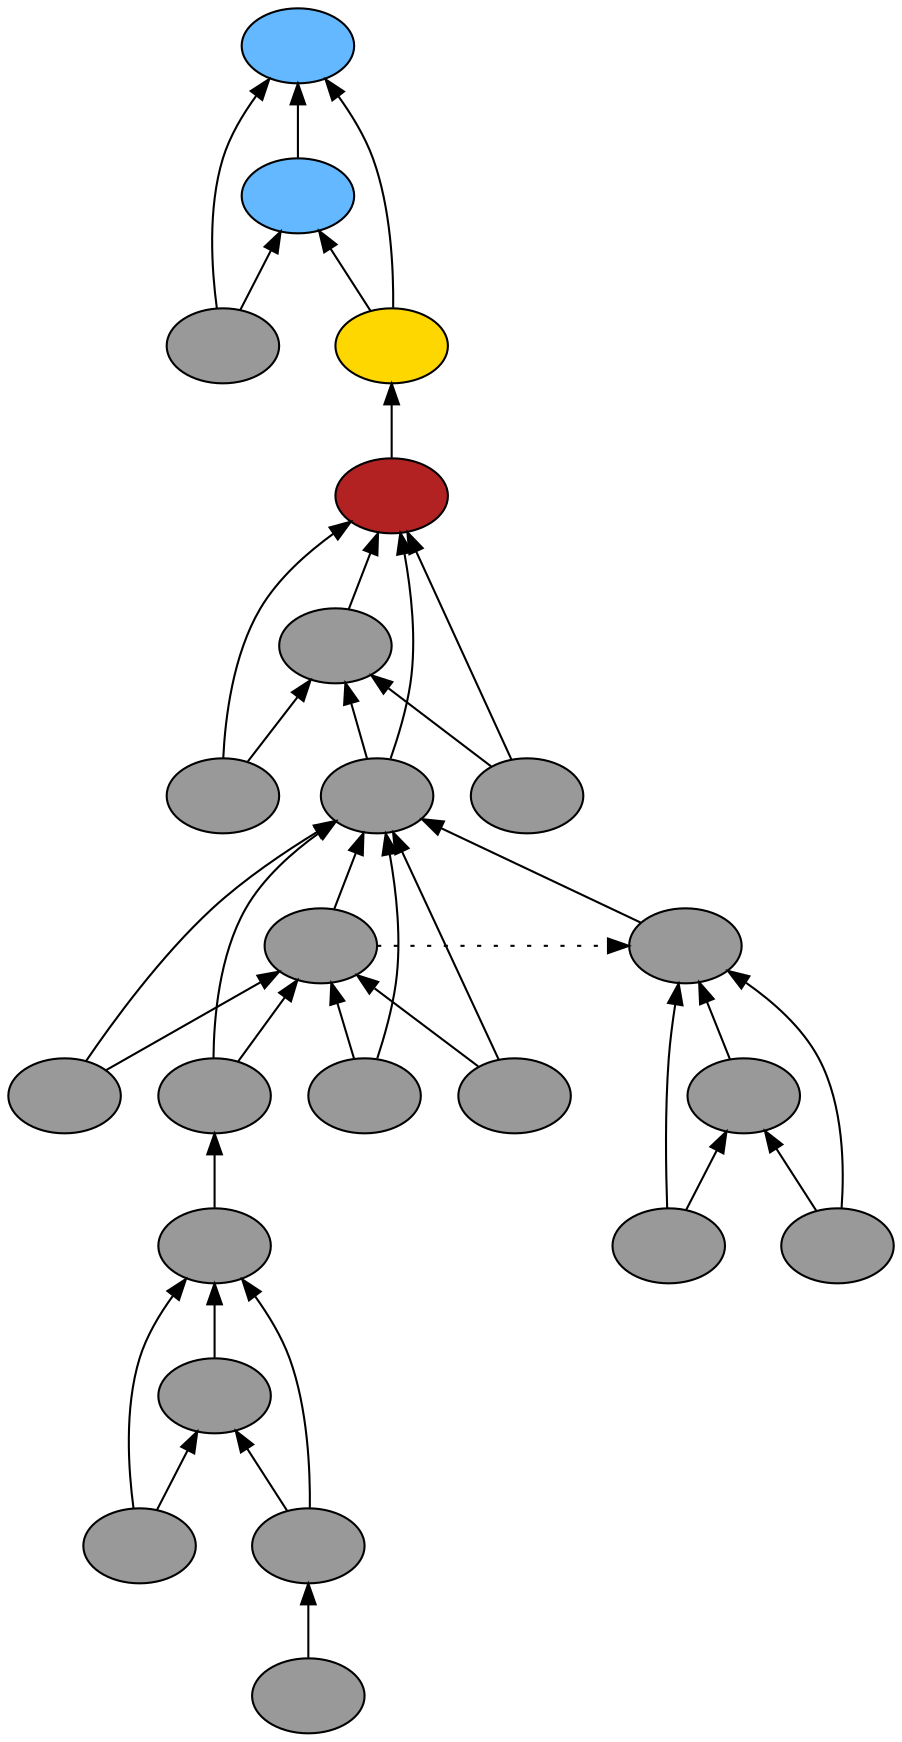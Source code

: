 digraph {
rankdir=BT
fontsize=24
subgraph clster1 {
subgraph clster2 {
"49603280"["fillcolor"="grey60" "fontsize"="24" "label"="" "shape"="ellipse" "style"="filled" ]
}

subgraph clster3 {
"49578432"["fillcolor"="grey60" "fontsize"="24" "label"="" "shape"="ellipse" "style"="filled" ]
"49548896"["fillcolor"="grey60" "fontsize"="24" "label"="" "shape"="ellipse" "style"="filled" ]
"57660304"["fillcolor"="grey60" "fontsize"="24" "label"="" "shape"="ellipse" "style"="filled" ]
"52681840"["fillcolor"="grey60" "fontsize"="24" "label"="" "shape"="ellipse" "style"="filled" ]
}

subgraph clster4 {
"52397680"["fillcolor"="firebrick" "fontsize"="24" "label"="" "shape"="ellipse" "style"="filled" ]
"50247536"["fillcolor"="grey60" "fontsize"="24" "label"="" "shape"="ellipse" "style"="filled" ]
"53333456"["fillcolor"="grey60" "fontsize"="24" "label"="" "shape"="ellipse" "style"="filled" ]
"53215552"["fillcolor"="grey60" "fontsize"="24" "label"="" "shape"="ellipse" "style"="filled" ]
"53080080"["fillcolor"="grey60" "fontsize"="24" "label"="" "shape"="ellipse" "style"="filled" ]
"57253040"["fillcolor"="grey60" "fontsize"="24" "label"="" "shape"="ellipse" "style"="filled" ]
"48783584"["fillcolor"="grey60" "fontsize"="24" "label"="" "shape"="ellipse" "style"="filled" ]
"50481568"["fillcolor"="grey60" "fontsize"="24" "label"="" "shape"="ellipse" "style"="filled" ]
"53080768"["fillcolor"="grey60" "fontsize"="24" "label"="" "shape"="ellipse" "style"="filled" ]
"55107072"["fillcolor"="grey60" "fontsize"="24" "label"="" "shape"="ellipse" "style"="filled" ]
}

subgraph clster5 {
"53296304"["fillcolor"="steelblue1" "fontsize"="24" "label"="" "shape"="ellipse" "style"="filled" ]
"58648144"["fillcolor"="steelblue1" "fontsize"="24" "label"="" "shape"="ellipse" "style"="filled" ]
"52404240"["fillcolor"="grey60" "fontsize"="24" "label"="" "shape"="ellipse" "style"="filled" ]
"49620848"["fillcolor"="gold" "fontsize"="24" "label"="" "shape"="ellipse" "style"="filled" ]
}

}

subgraph clster6 {
"54608032"["fillcolor"="grey60" "fontsize"="24" "label"="" "shape"="ellipse" "style"="filled" ]
"55036928"["fillcolor"="grey60" "fontsize"="24" "label"="" "shape"="ellipse" "style"="filled" ]
"53085776"["fillcolor"="grey60" "fontsize"="24" "label"="" "shape"="ellipse" "style"="filled" ]
"58183536"["fillcolor"="grey60" "fontsize"="24" "label"="" "shape"="ellipse" "style"="filled" ]
}

"57660304" -> "49578432"["arrowhead"="normal" "color"="black" "constraint"="true" "style"="solid" ]
"57660304" -> "49548896"["arrowhead"="normal" "color"="black" "constraint"="true" "style"="solid" ]
"52681840" -> "49578432"["arrowhead"="normal" "color"="black" "constraint"="true" "style"="solid" ]
"52681840" -> "49548896"["arrowhead"="normal" "color"="black" "constraint"="true" "style"="solid" ]
"49603280" -> "52681840"["arrowhead"="normal" "color"="black" "constraint"="true" "style"="solid" ]
"49548896" -> "49578432"["arrowhead"="normal" "color"="black" "constraint"="true" "style"="solid" ]
"53333456" -> "52397680"["arrowhead"="normal" "color"="black" "constraint"="true" "style"="solid" ]
"53333456" -> "50247536"["arrowhead"="normal" "color"="black" "constraint"="true" "style"="solid" ]
"53215552" -> "52397680"["arrowhead"="normal" "color"="black" "constraint"="true" "style"="solid" ]
"53215552" -> "50247536"["arrowhead"="normal" "color"="black" "constraint"="true" "style"="solid" ]
"57253040" -> "53215552"["arrowhead"="normal" "color"="black" "constraint"="true" "style"="solid" ]
"57253040" -> "53080080"["arrowhead"="normal" "color"="black" "constraint"="true" "style"="solid" ]
"48783584" -> "53215552"["arrowhead"="normal" "color"="black" "constraint"="true" "style"="solid" ]
"48783584" -> "53080080"["arrowhead"="normal" "color"="black" "constraint"="true" "style"="solid" ]
"49578432" -> "48783584"["arrowhead"="normal" "color"="black" "constraint"="true" "style"="solid" ]
"50481568" -> "53215552"["arrowhead"="normal" "color"="black" "constraint"="true" "style"="solid" ]
"50481568" -> "53080080"["arrowhead"="normal" "color"="black" "constraint"="true" "style"="solid" ]
"53080768" -> "53215552"["arrowhead"="normal" "color"="black" "constraint"="true" "style"="solid" ]
"53080768" -> "53080080"["arrowhead"="normal" "color"="black" "constraint"="true" "style"="solid" ]
"53080080" -> "53215552"["arrowhead"="normal" "color"="black" "constraint"="true" "style"="solid" ]
"54608032" -> "53215552"["arrowhead"="normal" "color"="black" "constraint"="true" "style"="solid" ]
"53080080" -> "54608032"["arrowhead"="normal" "color"="black" "constraint"="false" "style"="dotted" ]
"55107072" -> "52397680"["arrowhead"="normal" "color"="black" "constraint"="true" "style"="solid" ]
"55107072" -> "50247536"["arrowhead"="normal" "color"="black" "constraint"="true" "style"="solid" ]
"50247536" -> "52397680"["arrowhead"="normal" "color"="black" "constraint"="true" "style"="solid" ]
"52404240" -> "53296304"["arrowhead"="normal" "color"="black" "constraint"="true" "style"="solid" ]
"52404240" -> "58648144"["arrowhead"="normal" "color"="black" "constraint"="true" "style"="solid" ]
"49620848" -> "53296304"["arrowhead"="normal" "color"="black" "constraint"="true" "style"="solid" ]
"49620848" -> "58648144"["arrowhead"="normal" "color"="black" "constraint"="true" "style"="solid" ]
"52397680" -> "49620848"["arrowhead"="normal" "color"="black" "constraint"="true" "style"="solid" ]
"58648144" -> "53296304"["arrowhead"="normal" "color"="black" "constraint"="true" "style"="solid" ]
"53085776" -> "54608032"["arrowhead"="normal" "color"="black" "constraint"="true" "style"="solid" ]
"53085776" -> "55036928"["arrowhead"="normal" "color"="black" "constraint"="true" "style"="solid" ]
"58183536" -> "54608032"["arrowhead"="normal" "color"="black" "constraint"="true" "style"="solid" ]
"58183536" -> "55036928"["arrowhead"="normal" "color"="black" "constraint"="true" "style"="solid" ]
"55036928" -> "54608032"["arrowhead"="normal" "color"="black" "constraint"="true" "style"="solid" ]

}